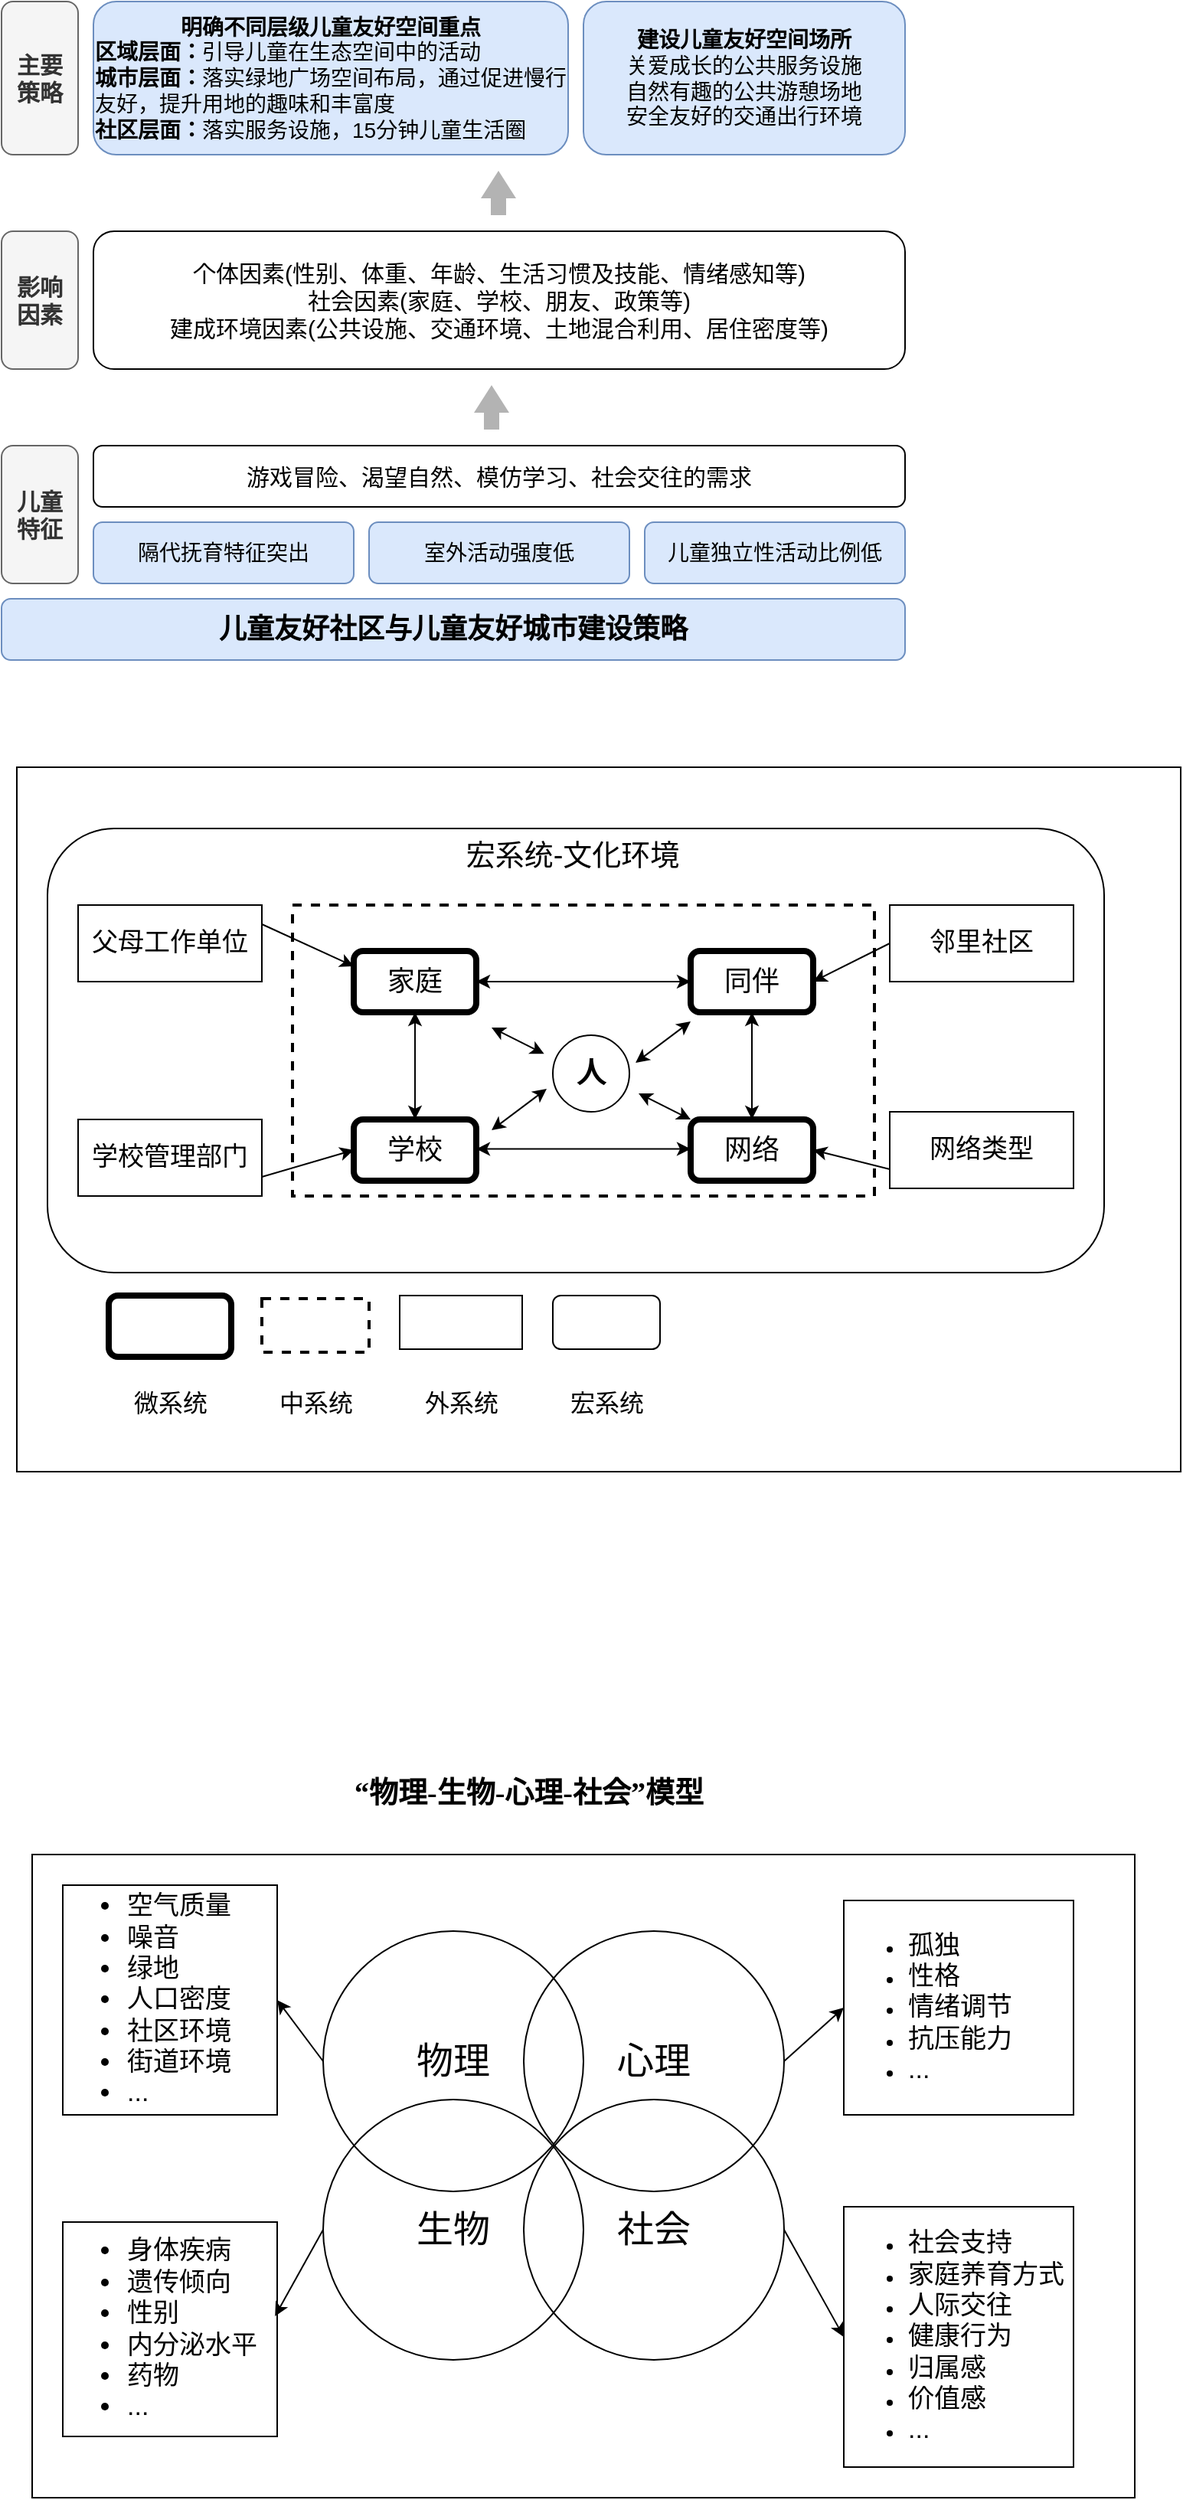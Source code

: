 <mxfile version="24.6.2" type="github">
  <diagram name="第 1 页" id="8wVQgNOy04hZlfQwRdIl">
    <mxGraphModel dx="921" dy="679" grid="1" gridSize="10" guides="1" tooltips="1" connect="1" arrows="1" fold="1" page="1" pageScale="1" pageWidth="827" pageHeight="1169" math="0" shadow="0">
      <root>
        <mxCell id="0" />
        <mxCell id="1" parent="0" />
        <mxCell id="7q0GkW7Tj6wg4lrRBr_C-61" value="" style="rounded=0;whiteSpace=wrap;html=1;" vertex="1" parent="1">
          <mxGeometry x="40" y="1290" width="720" height="420" as="geometry" />
        </mxCell>
        <mxCell id="7q0GkW7Tj6wg4lrRBr_C-60" value="" style="rounded=0;whiteSpace=wrap;html=1;" vertex="1" parent="1">
          <mxGeometry x="30" y="580" width="760" height="460" as="geometry" />
        </mxCell>
        <mxCell id="7q0GkW7Tj6wg4lrRBr_C-1" value="" style="rounded=1;whiteSpace=wrap;html=1;" vertex="1" parent="1">
          <mxGeometry x="50" y="620" width="690" height="290" as="geometry" />
        </mxCell>
        <mxCell id="7q0GkW7Tj6wg4lrRBr_C-2" value="" style="rounded=0;whiteSpace=wrap;html=1;fillColor=none;dashed=1;strokeWidth=2;" vertex="1" parent="1">
          <mxGeometry x="210" y="670" width="380" height="190" as="geometry" />
        </mxCell>
        <mxCell id="7q0GkW7Tj6wg4lrRBr_C-3" value="&lt;font style=&quot;font-size: 15px;&quot;&gt;主要&lt;/font&gt;&lt;div&gt;&lt;font style=&quot;font-size: 15px;&quot;&gt;策略&lt;/font&gt;&lt;/div&gt;" style="rounded=1;whiteSpace=wrap;html=1;fillColor=#f5f5f5;fontColor=#333333;strokeColor=#666666;fontStyle=1;fontSize=15;" vertex="1" parent="1">
          <mxGeometry x="20" y="80" width="50" height="100" as="geometry" />
        </mxCell>
        <mxCell id="7q0GkW7Tj6wg4lrRBr_C-4" value="&lt;font style=&quot;font-size: 15px;&quot;&gt;影响&lt;/font&gt;&lt;div&gt;&lt;font style=&quot;font-size: 15px;&quot;&gt;因素&lt;/font&gt;&lt;/div&gt;" style="rounded=1;whiteSpace=wrap;html=1;fillColor=#f5f5f5;fontColor=#333333;strokeColor=#666666;fontStyle=1;fontSize=15;" vertex="1" parent="1">
          <mxGeometry x="20" y="230" width="50" height="90" as="geometry" />
        </mxCell>
        <mxCell id="7q0GkW7Tj6wg4lrRBr_C-5" value="&lt;font style=&quot;font-size: 15px;&quot;&gt;儿童&lt;/font&gt;&lt;div&gt;&lt;font style=&quot;font-size: 15px;&quot;&gt;特征&lt;/font&gt;&lt;/div&gt;" style="rounded=1;whiteSpace=wrap;html=1;fillColor=#f5f5f5;fontColor=#333333;strokeColor=#666666;fontStyle=1;fontSize=15;" vertex="1" parent="1">
          <mxGeometry x="20" y="370" width="50" height="90" as="geometry" />
        </mxCell>
        <mxCell id="7q0GkW7Tj6wg4lrRBr_C-6" value="&lt;font style=&quot;font-size: 18px;&quot;&gt;&lt;b&gt;儿童友好社区与儿童友好城市建设策略&lt;/b&gt;&lt;/font&gt;" style="rounded=1;whiteSpace=wrap;html=1;fillColor=#dae8fc;strokeColor=#6c8ebf;" vertex="1" parent="1">
          <mxGeometry x="20" y="470" width="590" height="40" as="geometry" />
        </mxCell>
        <mxCell id="7q0GkW7Tj6wg4lrRBr_C-7" value="&lt;font style=&quot;font-size: 14px;&quot;&gt;隔代抚育特征突出&lt;/font&gt;" style="rounded=1;whiteSpace=wrap;html=1;fillColor=#dae8fc;strokeColor=#6c8ebf;fontSize=14;" vertex="1" parent="1">
          <mxGeometry x="80" y="420" width="170" height="40" as="geometry" />
        </mxCell>
        <mxCell id="7q0GkW7Tj6wg4lrRBr_C-8" value="&lt;font style=&quot;font-size: 14px;&quot;&gt;室外活动强度低&lt;/font&gt;" style="rounded=1;whiteSpace=wrap;html=1;fillColor=#dae8fc;strokeColor=#6c8ebf;fontSize=14;" vertex="1" parent="1">
          <mxGeometry x="260" y="420" width="170" height="40" as="geometry" />
        </mxCell>
        <mxCell id="7q0GkW7Tj6wg4lrRBr_C-9" value="&lt;font style=&quot;font-size: 14px;&quot;&gt;儿童独立性活动比例低&lt;/font&gt;" style="rounded=1;whiteSpace=wrap;html=1;fillColor=#dae8fc;strokeColor=#6c8ebf;fontSize=14;" vertex="1" parent="1">
          <mxGeometry x="440" y="420" width="170" height="40" as="geometry" />
        </mxCell>
        <mxCell id="7q0GkW7Tj6wg4lrRBr_C-10" value="&lt;font style=&quot;font-size: 15px; font-weight: normal;&quot;&gt;游戏冒险、渴望自然、模仿学习、社会交往的需求&lt;/font&gt;" style="rounded=1;whiteSpace=wrap;html=1;fontStyle=1;fontSize=15;" vertex="1" parent="1">
          <mxGeometry x="80" y="370" width="530" height="40" as="geometry" />
        </mxCell>
        <mxCell id="7q0GkW7Tj6wg4lrRBr_C-11" value="&lt;font style=&quot;font-size: 15px; font-weight: normal;&quot;&gt;个体因素(性别、体重、年龄、生活习惯及技能、情绪感知等)&lt;/font&gt;&lt;div&gt;&lt;font style=&quot;font-size: 15px; font-weight: normal;&quot;&gt;社会因素(家庭、学校、朋友、政策等)&lt;/font&gt;&lt;/div&gt;&lt;div&gt;&lt;font style=&quot;font-size: 15px; font-weight: normal;&quot;&gt;建成环境因素(公共设施、交通环境、土地混合利用、居住密度等)&lt;/font&gt;&lt;/div&gt;" style="rounded=1;whiteSpace=wrap;html=1;fontStyle=1;fontSize=15;" vertex="1" parent="1">
          <mxGeometry x="80" y="230" width="530" height="90" as="geometry" />
        </mxCell>
        <mxCell id="7q0GkW7Tj6wg4lrRBr_C-12" value="" style="shape=flexArrow;endArrow=classic;html=1;rounded=0;endWidth=12;endSize=5.67;fillColor=#B3B3B3;strokeColor=none;" edge="1" parent="1">
          <mxGeometry width="50" height="50" relative="1" as="geometry">
            <mxPoint x="340" y="360" as="sourcePoint" />
            <mxPoint x="340" y="330" as="targetPoint" />
          </mxGeometry>
        </mxCell>
        <mxCell id="7q0GkW7Tj6wg4lrRBr_C-13" value="" style="shape=flexArrow;endArrow=classic;html=1;rounded=0;endWidth=12;endSize=5.67;fillColor=#B3B3B3;strokeColor=none;" edge="1" parent="1">
          <mxGeometry width="50" height="50" relative="1" as="geometry">
            <mxPoint x="344.5" y="220" as="sourcePoint" />
            <mxPoint x="344.5" y="190" as="targetPoint" />
          </mxGeometry>
        </mxCell>
        <mxCell id="7q0GkW7Tj6wg4lrRBr_C-14" value="&lt;font style=&quot;font-size: 14px;&quot;&gt;&lt;b&gt;明确不同层级儿童友好空间重点&lt;/b&gt;&lt;/font&gt;&lt;div style=&quot;text-align: left;&quot;&gt;&lt;font style=&quot;font-size: 14px;&quot;&gt;&lt;b&gt;区域层面：&lt;/b&gt;引导儿童在生态空间中的活动&lt;/font&gt;&lt;/div&gt;&lt;div style=&quot;text-align: left;&quot;&gt;&lt;font style=&quot;font-size: 14px;&quot;&gt;&lt;b&gt;城市层面：&lt;/b&gt;落实绿地广场空间布局，通过促进慢行友好，提升用地的趣味和丰富度&lt;/font&gt;&lt;/div&gt;&lt;div style=&quot;text-align: left;&quot;&gt;&lt;font style=&quot;font-size: 14px;&quot;&gt;&lt;b&gt;社区层面：&lt;/b&gt;落实服务设施，15分钟儿童生活圈&lt;/font&gt;&lt;/div&gt;" style="rounded=1;whiteSpace=wrap;html=1;fillColor=#dae8fc;strokeColor=#6c8ebf;fontSize=14;" vertex="1" parent="1">
          <mxGeometry x="80" y="80" width="310" height="100" as="geometry" />
        </mxCell>
        <mxCell id="7q0GkW7Tj6wg4lrRBr_C-15" value="&lt;b&gt;建设儿童友好空间场所&lt;/b&gt;&lt;div&gt;关爱成长的公共服务设施&lt;/div&gt;&lt;div&gt;自然有趣的公共游憩场地&lt;/div&gt;&lt;div&gt;安全友好的交通出行环境&lt;br&gt;&lt;/div&gt;" style="rounded=1;whiteSpace=wrap;html=1;fillColor=#dae8fc;strokeColor=#6c8ebf;fontSize=14;" vertex="1" parent="1">
          <mxGeometry x="400" y="80" width="210" height="100" as="geometry" />
        </mxCell>
        <mxCell id="7q0GkW7Tj6wg4lrRBr_C-16" value="&lt;font style=&quot;font-size: 18px; font-weight: normal;&quot;&gt;家庭&lt;/font&gt;" style="rounded=1;whiteSpace=wrap;html=1;fontStyle=1;fontSize=18;strokeWidth=4;" vertex="1" parent="1">
          <mxGeometry x="250" y="700" width="80" height="40" as="geometry" />
        </mxCell>
        <mxCell id="7q0GkW7Tj6wg4lrRBr_C-17" value="&lt;font style=&quot;font-size: 18px; font-weight: normal;&quot;&gt;同伴&lt;/font&gt;" style="rounded=1;whiteSpace=wrap;html=1;fontStyle=1;fontSize=18;strokeWidth=4;" vertex="1" parent="1">
          <mxGeometry x="470" y="700" width="80" height="40" as="geometry" />
        </mxCell>
        <mxCell id="7q0GkW7Tj6wg4lrRBr_C-18" value="&lt;font style=&quot;font-size: 18px; font-weight: normal;&quot;&gt;网络&lt;/font&gt;" style="rounded=1;whiteSpace=wrap;html=1;fontStyle=1;fontSize=18;strokeWidth=4;" vertex="1" parent="1">
          <mxGeometry x="470" y="810" width="80" height="40" as="geometry" />
        </mxCell>
        <mxCell id="7q0GkW7Tj6wg4lrRBr_C-19" value="&lt;font style=&quot;font-size: 18px; font-weight: normal;&quot;&gt;学校&lt;/font&gt;" style="rounded=1;whiteSpace=wrap;html=1;fontStyle=1;fontSize=18;strokeWidth=4;" vertex="1" parent="1">
          <mxGeometry x="250" y="810" width="80" height="40" as="geometry" />
        </mxCell>
        <mxCell id="7q0GkW7Tj6wg4lrRBr_C-20" value="&lt;font size=&quot;1&quot; style=&quot;&quot;&gt;&lt;b style=&quot;font-size: 19px;&quot;&gt;人&lt;/b&gt;&lt;/font&gt;" style="ellipse;whiteSpace=wrap;html=1;aspect=fixed;" vertex="1" parent="1">
          <mxGeometry x="380" y="755" width="50" height="50" as="geometry" />
        </mxCell>
        <mxCell id="7q0GkW7Tj6wg4lrRBr_C-21" value="" style="endArrow=classic;startArrow=classic;html=1;rounded=0;exitX=1;exitY=0.5;exitDx=0;exitDy=0;entryX=0;entryY=0.5;entryDx=0;entryDy=0;" edge="1" parent="1" source="7q0GkW7Tj6wg4lrRBr_C-16" target="7q0GkW7Tj6wg4lrRBr_C-17">
          <mxGeometry width="50" height="50" relative="1" as="geometry">
            <mxPoint x="440" y="720" as="sourcePoint" />
            <mxPoint x="490" y="670" as="targetPoint" />
          </mxGeometry>
        </mxCell>
        <mxCell id="7q0GkW7Tj6wg4lrRBr_C-22" value="" style="endArrow=classic;startArrow=classic;html=1;rounded=0;exitX=1;exitY=0.5;exitDx=0;exitDy=0;entryX=0;entryY=0.5;entryDx=0;entryDy=0;" edge="1" parent="1">
          <mxGeometry width="50" height="50" relative="1" as="geometry">
            <mxPoint x="330" y="829.29" as="sourcePoint" />
            <mxPoint x="470" y="829.29" as="targetPoint" />
          </mxGeometry>
        </mxCell>
        <mxCell id="7q0GkW7Tj6wg4lrRBr_C-23" value="" style="endArrow=classic;startArrow=classic;html=1;rounded=0;exitX=0.5;exitY=1;exitDx=0;exitDy=0;" edge="1" parent="1" source="7q0GkW7Tj6wg4lrRBr_C-16" target="7q0GkW7Tj6wg4lrRBr_C-19">
          <mxGeometry width="50" height="50" relative="1" as="geometry">
            <mxPoint x="340" y="839.29" as="sourcePoint" />
            <mxPoint x="480" y="839.29" as="targetPoint" />
          </mxGeometry>
        </mxCell>
        <mxCell id="7q0GkW7Tj6wg4lrRBr_C-24" value="" style="endArrow=classic;startArrow=classic;html=1;rounded=0;exitX=0.5;exitY=1;exitDx=0;exitDy=0;" edge="1" parent="1">
          <mxGeometry width="50" height="50" relative="1" as="geometry">
            <mxPoint x="510" y="740" as="sourcePoint" />
            <mxPoint x="510" y="810" as="targetPoint" />
          </mxGeometry>
        </mxCell>
        <mxCell id="7q0GkW7Tj6wg4lrRBr_C-25" value="" style="endArrow=classic;startArrow=classic;html=1;rounded=0;entryX=-0.114;entryY=0.243;entryDx=0;entryDy=0;entryPerimeter=0;" edge="1" parent="1" target="7q0GkW7Tj6wg4lrRBr_C-20">
          <mxGeometry width="50" height="50" relative="1" as="geometry">
            <mxPoint x="340" y="750" as="sourcePoint" />
            <mxPoint x="370" y="780" as="targetPoint" />
          </mxGeometry>
        </mxCell>
        <mxCell id="7q0GkW7Tj6wg4lrRBr_C-26" value="" style="endArrow=classic;startArrow=classic;html=1;rounded=0;entryX=-0.114;entryY=0.243;entryDx=0;entryDy=0;entryPerimeter=0;" edge="1" parent="1">
          <mxGeometry width="50" height="50" relative="1" as="geometry">
            <mxPoint x="436" y="793" as="sourcePoint" />
            <mxPoint x="470" y="810" as="targetPoint" />
          </mxGeometry>
        </mxCell>
        <mxCell id="7q0GkW7Tj6wg4lrRBr_C-27" value="" style="endArrow=classic;startArrow=classic;html=1;rounded=0;entryX=-0.114;entryY=0.243;entryDx=0;entryDy=0;entryPerimeter=0;" edge="1" parent="1">
          <mxGeometry width="50" height="50" relative="1" as="geometry">
            <mxPoint x="376" y="790" as="sourcePoint" />
            <mxPoint x="340" y="817" as="targetPoint" />
          </mxGeometry>
        </mxCell>
        <mxCell id="7q0GkW7Tj6wg4lrRBr_C-28" value="" style="endArrow=classic;startArrow=classic;html=1;rounded=0;entryX=-0.114;entryY=0.243;entryDx=0;entryDy=0;entryPerimeter=0;" edge="1" parent="1">
          <mxGeometry width="50" height="50" relative="1" as="geometry">
            <mxPoint x="470" y="746" as="sourcePoint" />
            <mxPoint x="434" y="773" as="targetPoint" />
          </mxGeometry>
        </mxCell>
        <mxCell id="7q0GkW7Tj6wg4lrRBr_C-29" value="&lt;font style=&quot;font-size: 17px;&quot;&gt;父母工作单位&lt;/font&gt;" style="rounded=0;whiteSpace=wrap;html=1;fillColor=none;" vertex="1" parent="1">
          <mxGeometry x="70" y="670" width="120" height="50" as="geometry" />
        </mxCell>
        <mxCell id="7q0GkW7Tj6wg4lrRBr_C-30" value="&lt;font style=&quot;font-size: 17px;&quot;&gt;学校管理部门&lt;/font&gt;" style="rounded=0;whiteSpace=wrap;html=1;fillColor=none;" vertex="1" parent="1">
          <mxGeometry x="70" y="810" width="120" height="50" as="geometry" />
        </mxCell>
        <mxCell id="7q0GkW7Tj6wg4lrRBr_C-31" value="&lt;font style=&quot;font-size: 17px;&quot;&gt;网络类型&lt;/font&gt;" style="rounded=0;whiteSpace=wrap;html=1;fillColor=none;" vertex="1" parent="1">
          <mxGeometry x="600" y="805" width="120" height="50" as="geometry" />
        </mxCell>
        <mxCell id="7q0GkW7Tj6wg4lrRBr_C-32" value="&lt;font style=&quot;font-size: 17px;&quot;&gt;邻里社区&lt;/font&gt;" style="rounded=0;whiteSpace=wrap;html=1;fillColor=none;" vertex="1" parent="1">
          <mxGeometry x="600" y="670" width="120" height="50" as="geometry" />
        </mxCell>
        <mxCell id="7q0GkW7Tj6wg4lrRBr_C-33" value="" style="endArrow=classic;html=1;rounded=0;entryX=1;entryY=0.5;entryDx=0;entryDy=0;exitX=0;exitY=0.25;exitDx=0;exitDy=0;strokeColor=none;" edge="1" parent="1" source="7q0GkW7Tj6wg4lrRBr_C-16" target="7q0GkW7Tj6wg4lrRBr_C-29">
          <mxGeometry width="50" height="50" relative="1" as="geometry">
            <mxPoint x="330" y="730" as="sourcePoint" />
            <mxPoint x="380" y="680" as="targetPoint" />
          </mxGeometry>
        </mxCell>
        <mxCell id="7q0GkW7Tj6wg4lrRBr_C-34" value="" style="endArrow=classic;html=1;rounded=0;entryX=0;entryY=0.25;entryDx=0;entryDy=0;exitX=1;exitY=0.25;exitDx=0;exitDy=0;" edge="1" parent="1" source="7q0GkW7Tj6wg4lrRBr_C-29" target="7q0GkW7Tj6wg4lrRBr_C-16">
          <mxGeometry width="50" height="50" relative="1" as="geometry">
            <mxPoint x="210" y="1005" as="sourcePoint" />
            <mxPoint x="150" y="990" as="targetPoint" />
          </mxGeometry>
        </mxCell>
        <mxCell id="7q0GkW7Tj6wg4lrRBr_C-35" value="" style="endArrow=classic;html=1;rounded=0;entryX=0;entryY=0.5;entryDx=0;entryDy=0;exitX=1;exitY=0.75;exitDx=0;exitDy=0;" edge="1" parent="1" source="7q0GkW7Tj6wg4lrRBr_C-30" target="7q0GkW7Tj6wg4lrRBr_C-19">
          <mxGeometry width="50" height="50" relative="1" as="geometry">
            <mxPoint x="200" y="890" as="sourcePoint" />
            <mxPoint x="260" y="917" as="targetPoint" />
          </mxGeometry>
        </mxCell>
        <mxCell id="7q0GkW7Tj6wg4lrRBr_C-36" value="" style="endArrow=classic;html=1;rounded=0;entryX=1;entryY=0.5;entryDx=0;entryDy=0;exitX=0;exitY=0.5;exitDx=0;exitDy=0;" edge="1" parent="1" source="7q0GkW7Tj6wg4lrRBr_C-32" target="7q0GkW7Tj6wg4lrRBr_C-17">
          <mxGeometry width="50" height="50" relative="1" as="geometry">
            <mxPoint x="285" y="938" as="sourcePoint" />
            <mxPoint x="345" y="920" as="targetPoint" />
          </mxGeometry>
        </mxCell>
        <mxCell id="7q0GkW7Tj6wg4lrRBr_C-37" value="" style="endArrow=classic;html=1;rounded=0;entryX=1;entryY=0.5;entryDx=0;entryDy=0;exitX=0;exitY=0.75;exitDx=0;exitDy=0;" edge="1" parent="1" source="7q0GkW7Tj6wg4lrRBr_C-31" target="7q0GkW7Tj6wg4lrRBr_C-18">
          <mxGeometry width="50" height="50" relative="1" as="geometry">
            <mxPoint x="610" y="705" as="sourcePoint" />
            <mxPoint x="560" y="730" as="targetPoint" />
          </mxGeometry>
        </mxCell>
        <mxCell id="7q0GkW7Tj6wg4lrRBr_C-38" value="&lt;font style=&quot;font-size: 19px;&quot;&gt;宏系统-文化环境&lt;/font&gt;" style="text;html=1;align=center;verticalAlign=middle;whiteSpace=wrap;rounded=0;" vertex="1" parent="1">
          <mxGeometry x="316" y="623" width="154" height="30" as="geometry" />
        </mxCell>
        <mxCell id="7q0GkW7Tj6wg4lrRBr_C-39" value="" style="rounded=1;whiteSpace=wrap;html=1;" vertex="1" parent="1">
          <mxGeometry x="380" y="925" width="70" height="35" as="geometry" />
        </mxCell>
        <mxCell id="7q0GkW7Tj6wg4lrRBr_C-40" value="" style="rounded=1;whiteSpace=wrap;html=1;fontStyle=1;fontSize=18;strokeWidth=4;" vertex="1" parent="1">
          <mxGeometry x="90" y="925" width="80" height="40" as="geometry" />
        </mxCell>
        <mxCell id="7q0GkW7Tj6wg4lrRBr_C-41" value="&lt;font style=&quot;font-size: 16px;&quot;&gt;微系统&lt;/font&gt;" style="text;html=1;align=center;verticalAlign=middle;resizable=0;points=[];autosize=1;strokeColor=none;fillColor=none;" vertex="1" parent="1">
          <mxGeometry x="95" y="980" width="70" height="30" as="geometry" />
        </mxCell>
        <mxCell id="7q0GkW7Tj6wg4lrRBr_C-42" value="" style="rounded=0;whiteSpace=wrap;html=1;fillColor=none;dashed=1;strokeWidth=2;" vertex="1" parent="1">
          <mxGeometry x="190" y="927" width="70" height="35" as="geometry" />
        </mxCell>
        <mxCell id="7q0GkW7Tj6wg4lrRBr_C-43" value="&lt;font style=&quot;font-size: 16px;&quot;&gt;中系统&lt;/font&gt;" style="text;html=1;align=center;verticalAlign=middle;resizable=0;points=[];autosize=1;strokeColor=none;fillColor=none;" vertex="1" parent="1">
          <mxGeometry x="190" y="980" width="70" height="30" as="geometry" />
        </mxCell>
        <mxCell id="7q0GkW7Tj6wg4lrRBr_C-44" value="" style="rounded=0;whiteSpace=wrap;html=1;fillColor=none;" vertex="1" parent="1">
          <mxGeometry x="280" y="925" width="80" height="35" as="geometry" />
        </mxCell>
        <mxCell id="7q0GkW7Tj6wg4lrRBr_C-45" value="&lt;font style=&quot;font-size: 16px;&quot;&gt;外系统&lt;/font&gt;" style="text;html=1;align=center;verticalAlign=middle;resizable=0;points=[];autosize=1;strokeColor=none;fillColor=none;" vertex="1" parent="1">
          <mxGeometry x="285" y="980" width="70" height="30" as="geometry" />
        </mxCell>
        <mxCell id="7q0GkW7Tj6wg4lrRBr_C-46" value="&lt;font style=&quot;font-size: 16px;&quot;&gt;宏系统&lt;/font&gt;" style="text;html=1;align=center;verticalAlign=middle;resizable=0;points=[];autosize=1;strokeColor=none;fillColor=none;" vertex="1" parent="1">
          <mxGeometry x="380" y="980" width="70" height="30" as="geometry" />
        </mxCell>
        <mxCell id="7q0GkW7Tj6wg4lrRBr_C-47" value="&lt;p class=&quot;MsoNormal&quot; style=&quot;margin: 0pt 0pt 0.0pt; text-align: justify; font-family: 等线; font-size: 19px;&quot;&gt;&lt;b style=&quot;font-size: 19px;&quot;&gt;&lt;span style=&quot;font-family: 宋体; font-size: 19px;&quot;&gt;“&lt;/span&gt;&lt;/b&gt;&lt;b style=&quot;font-size: 19px;&quot;&gt;&lt;span style=&quot;font-family: 宋体; font-size: 19px;&quot;&gt;&lt;font face=&quot;宋体&quot; style=&quot;font-size: 19px;&quot;&gt;物理&lt;/font&gt;&lt;font face=&quot;宋体&quot; style=&quot;font-size: 19px;&quot;&gt;-&lt;/font&gt;&lt;/span&gt;&lt;/b&gt;&lt;b style=&quot;font-size: 19px;&quot;&gt;&lt;span style=&quot;font-family: 宋体; font-size: 19px;&quot;&gt;生物&lt;/span&gt;&lt;/b&gt;&lt;b style=&quot;font-size: 19px;&quot;&gt;&lt;span style=&quot;font-family: 宋体; font-size: 19px;&quot;&gt;-&lt;/span&gt;&lt;/b&gt;&lt;b style=&quot;font-size: 19px;&quot;&gt;&lt;span style=&quot;font-family: 宋体; font-size: 19px;&quot;&gt;心理&lt;/span&gt;&lt;/b&gt;&lt;b style=&quot;font-size: 19px;&quot;&gt;&lt;span style=&quot;font-family: 宋体; font-size: 19px;&quot;&gt;-&lt;/span&gt;&lt;/b&gt;&lt;b style=&quot;font-size: 19px;&quot;&gt;&lt;span style=&quot;font-family: 宋体; font-size: 19px;&quot;&gt;&lt;font face=&quot;宋体&quot; style=&quot;font-size: 19px;&quot;&gt;社会&lt;/font&gt;&lt;font face=&quot;宋体&quot; style=&quot;font-size: 19px;&quot;&gt;”模型&lt;/font&gt;&lt;/span&gt;&lt;/b&gt;&lt;/p&gt;" style="rounded=1;whiteSpace=wrap;html=1;fillColor=none;strokeColor=none;fontSize=19;" vertex="1" parent="1">
          <mxGeometry x="129" y="1230" width="471" height="40" as="geometry" />
        </mxCell>
        <mxCell id="7q0GkW7Tj6wg4lrRBr_C-48" value="社会" style="ellipse;whiteSpace=wrap;html=1;aspect=fixed;fillColor=none;fontSize=24;" vertex="1" parent="1">
          <mxGeometry x="361" y="1450" width="170" height="170" as="geometry" />
        </mxCell>
        <mxCell id="7q0GkW7Tj6wg4lrRBr_C-49" value="心理" style="ellipse;whiteSpace=wrap;html=1;aspect=fixed;fillColor=none;fontSize=24;" vertex="1" parent="1">
          <mxGeometry x="361" y="1340" width="170" height="170" as="geometry" />
        </mxCell>
        <mxCell id="7q0GkW7Tj6wg4lrRBr_C-50" value="&lt;div style=&quot;font-size: 17px;&quot;&gt;&lt;ul&gt;&lt;li&gt;&lt;font style=&quot;font-size: 17px;&quot;&gt;身体疾病&lt;/font&gt;&lt;/li&gt;&lt;li&gt;&lt;font style=&quot;font-size: 17px;&quot;&gt;遗传倾向&lt;/font&gt;&lt;/li&gt;&lt;li&gt;&lt;font style=&quot;font-size: 17px;&quot;&gt;性别&lt;/font&gt;&lt;/li&gt;&lt;li&gt;内分泌水平&lt;/li&gt;&lt;li&gt;&lt;font style=&quot;font-size: 17px;&quot;&gt;药物&lt;/font&gt;&lt;/li&gt;&lt;li&gt;&lt;font style=&quot;font-size: 17px;&quot;&gt;...&lt;/font&gt;&lt;/li&gt;&lt;/ul&gt;&lt;/div&gt;" style="rounded=0;whiteSpace=wrap;html=1;align=left;" vertex="1" parent="1">
          <mxGeometry x="60" y="1530" width="140" height="140" as="geometry" />
        </mxCell>
        <mxCell id="7q0GkW7Tj6wg4lrRBr_C-51" value="&lt;font style=&quot;font-size: 24px;&quot;&gt;物理&lt;/font&gt;" style="ellipse;whiteSpace=wrap;html=1;aspect=fixed;fillColor=none;" vertex="1" parent="1">
          <mxGeometry x="230" y="1340" width="170" height="170" as="geometry" />
        </mxCell>
        <mxCell id="7q0GkW7Tj6wg4lrRBr_C-52" value="生物" style="ellipse;whiteSpace=wrap;html=1;aspect=fixed;fillColor=none;fontSize=24;" vertex="1" parent="1">
          <mxGeometry x="230" y="1450" width="170" height="170" as="geometry" />
        </mxCell>
        <mxCell id="7q0GkW7Tj6wg4lrRBr_C-53" value="" style="endArrow=classic;html=1;rounded=0;entryX=0.99;entryY=0.439;entryDx=0;entryDy=0;exitX=0;exitY=0.5;exitDx=0;exitDy=0;entryPerimeter=0;" edge="1" parent="1" source="7q0GkW7Tj6wg4lrRBr_C-52" target="7q0GkW7Tj6wg4lrRBr_C-50">
          <mxGeometry width="50" height="50" relative="1" as="geometry">
            <mxPoint x="150" y="1270" as="sourcePoint" />
            <mxPoint x="210" y="1297" as="targetPoint" />
          </mxGeometry>
        </mxCell>
        <mxCell id="7q0GkW7Tj6wg4lrRBr_C-54" value="&lt;div style=&quot;&quot;&gt;&lt;ul style=&quot;&quot;&gt;&lt;li style=&quot;&quot;&gt;&lt;span style=&quot;font-size: 17px; background-color: initial;&quot;&gt;社会支持&lt;/span&gt;&lt;/li&gt;&lt;li style=&quot;&quot;&gt;&lt;span style=&quot;font-size: 17px;&quot;&gt;家庭养育方式&lt;/span&gt;&lt;/li&gt;&lt;li style=&quot;&quot;&gt;&lt;span style=&quot;font-size: 17px;&quot;&gt;人际交往&lt;/span&gt;&lt;/li&gt;&lt;li style=&quot;&quot;&gt;&lt;span style=&quot;font-size: 17px; background-color: initial;&quot;&gt;健康行为&lt;/span&gt;&lt;br&gt;&lt;/li&gt;&lt;li style=&quot;&quot;&gt;&lt;span style=&quot;font-size: 17px;&quot;&gt;归属感&lt;/span&gt;&lt;/li&gt;&lt;li style=&quot;&quot;&gt;&lt;span style=&quot;font-size: 17px;&quot;&gt;价值感&lt;/span&gt;&lt;/li&gt;&lt;li style=&quot;&quot;&gt;&lt;span style=&quot;font-size: 17px;&quot;&gt;...&lt;/span&gt;&lt;/li&gt;&lt;/ul&gt;&lt;/div&gt;" style="rounded=0;whiteSpace=wrap;html=1;align=left;" vertex="1" parent="1">
          <mxGeometry x="570" y="1520" width="150" height="170" as="geometry" />
        </mxCell>
        <mxCell id="7q0GkW7Tj6wg4lrRBr_C-55" value="" style="endArrow=classic;html=1;rounded=0;entryX=0;entryY=0.5;entryDx=0;entryDy=0;exitX=1;exitY=0.5;exitDx=0;exitDy=0;" edge="1" parent="1" source="7q0GkW7Tj6wg4lrRBr_C-48" target="7q0GkW7Tj6wg4lrRBr_C-54">
          <mxGeometry width="50" height="50" relative="1" as="geometry">
            <mxPoint x="240" y="1545" as="sourcePoint" />
            <mxPoint x="209" y="1601" as="targetPoint" />
          </mxGeometry>
        </mxCell>
        <mxCell id="7q0GkW7Tj6wg4lrRBr_C-56" value="&lt;div style=&quot;&quot;&gt;&lt;ul style=&quot;&quot;&gt;&lt;li style=&quot;&quot;&gt;&lt;span style=&quot;font-size: 17px; background-color: initial;&quot;&gt;孤独&lt;/span&gt;&lt;br&gt;&lt;/li&gt;&lt;li style=&quot;&quot;&gt;&lt;span style=&quot;font-size: 17px;&quot;&gt;性格&lt;/span&gt;&lt;/li&gt;&lt;li style=&quot;&quot;&gt;&lt;span style=&quot;font-size: 17px;&quot;&gt;情绪调节&lt;/span&gt;&lt;/li&gt;&lt;li style=&quot;&quot;&gt;&lt;span style=&quot;font-size: 17px;&quot;&gt;抗压能力&lt;/span&gt;&lt;/li&gt;&lt;li style=&quot;&quot;&gt;&lt;span style=&quot;font-size: 17px;&quot;&gt;...&lt;/span&gt;&lt;/li&gt;&lt;/ul&gt;&lt;/div&gt;" style="rounded=0;whiteSpace=wrap;html=1;align=left;" vertex="1" parent="1">
          <mxGeometry x="570" y="1320" width="150" height="140" as="geometry" />
        </mxCell>
        <mxCell id="7q0GkW7Tj6wg4lrRBr_C-57" value="" style="endArrow=classic;html=1;rounded=0;entryX=0;entryY=0.5;entryDx=0;entryDy=0;exitX=1;exitY=0.5;exitDx=0;exitDy=0;" edge="1" parent="1" source="7q0GkW7Tj6wg4lrRBr_C-49" target="7q0GkW7Tj6wg4lrRBr_C-56">
          <mxGeometry width="50" height="50" relative="1" as="geometry">
            <mxPoint x="541" y="1545" as="sourcePoint" />
            <mxPoint x="580" y="1615" as="targetPoint" />
          </mxGeometry>
        </mxCell>
        <mxCell id="7q0GkW7Tj6wg4lrRBr_C-58" value="&lt;div style=&quot;font-size: 17px;&quot;&gt;&lt;ul style=&quot;&quot;&gt;&lt;li style=&quot;&quot;&gt;空气质量&lt;/li&gt;&lt;li style=&quot;&quot;&gt;噪音&lt;/li&gt;&lt;li style=&quot;&quot;&gt;绿地&lt;/li&gt;&lt;li style=&quot;&quot;&gt;人口密度&lt;/li&gt;&lt;li style=&quot;&quot;&gt;社区环境&lt;/li&gt;&lt;li style=&quot;&quot;&gt;街道环境&lt;/li&gt;&lt;li style=&quot;&quot;&gt;...&lt;/li&gt;&lt;/ul&gt;&lt;/div&gt;" style="rounded=0;whiteSpace=wrap;html=1;align=left;" vertex="1" parent="1">
          <mxGeometry x="60" y="1310" width="140" height="150" as="geometry" />
        </mxCell>
        <mxCell id="7q0GkW7Tj6wg4lrRBr_C-59" value="" style="endArrow=classic;html=1;rounded=0;exitX=0;exitY=0.5;exitDx=0;exitDy=0;entryX=1;entryY=0.5;entryDx=0;entryDy=0;" edge="1" parent="1" source="7q0GkW7Tj6wg4lrRBr_C-51" target="7q0GkW7Tj6wg4lrRBr_C-58">
          <mxGeometry width="50" height="50" relative="1" as="geometry">
            <mxPoint x="541" y="1435" as="sourcePoint" />
            <mxPoint x="580" y="1400" as="targetPoint" />
          </mxGeometry>
        </mxCell>
      </root>
    </mxGraphModel>
  </diagram>
</mxfile>
